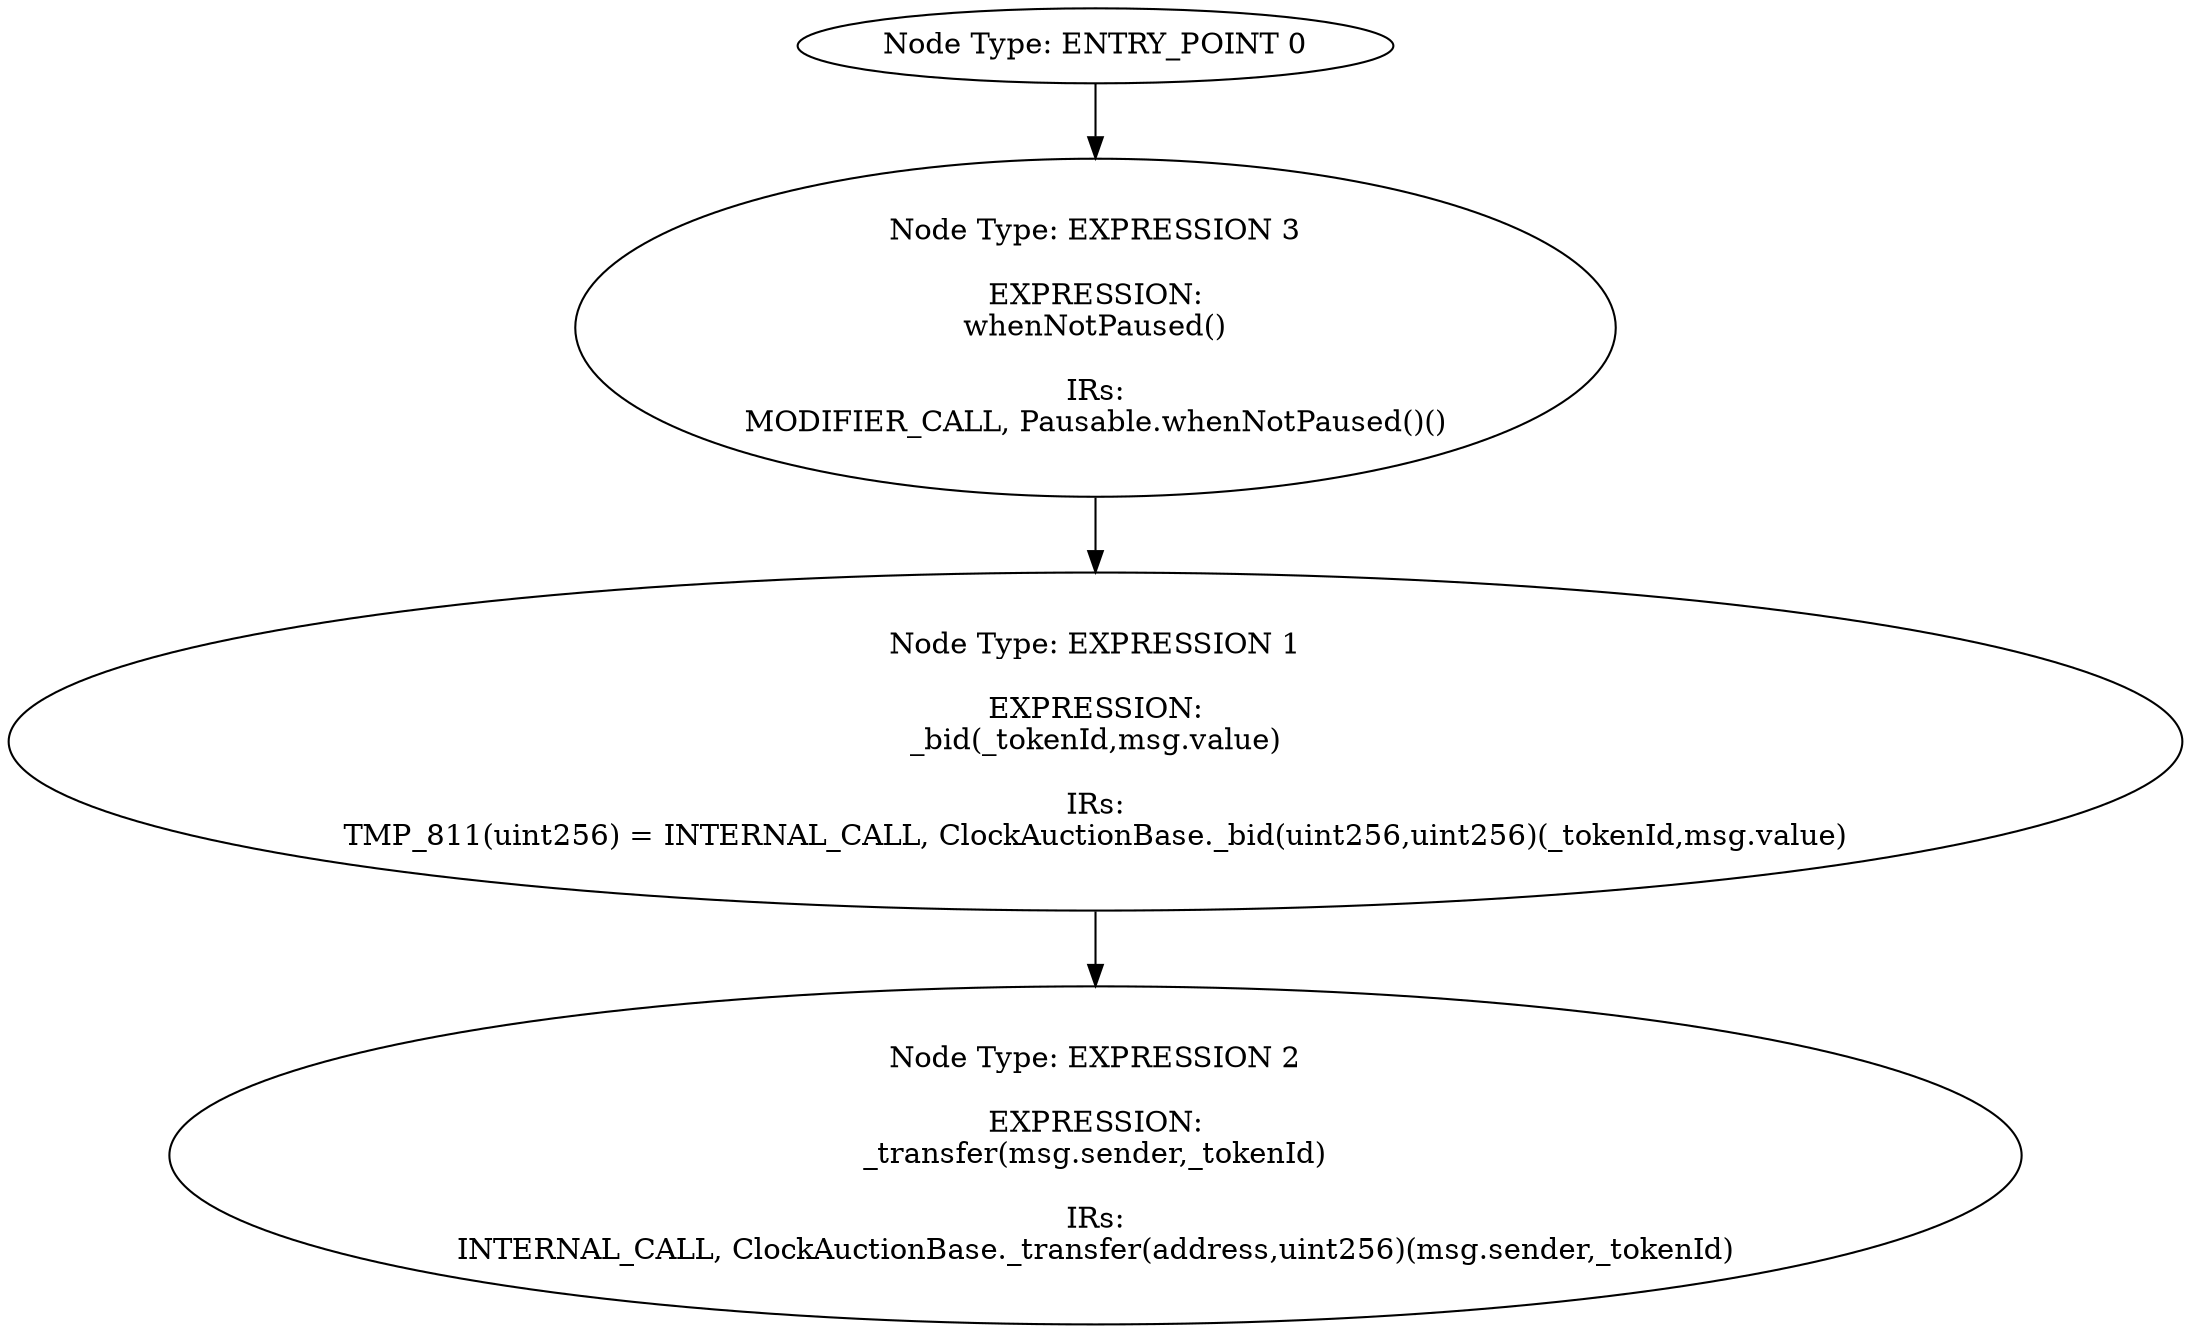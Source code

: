 digraph{
0[label="Node Type: ENTRY_POINT 0
"];
0->3;
1[label="Node Type: EXPRESSION 1

EXPRESSION:
_bid(_tokenId,msg.value)

IRs:
TMP_811(uint256) = INTERNAL_CALL, ClockAuctionBase._bid(uint256,uint256)(_tokenId,msg.value)"];
1->2;
2[label="Node Type: EXPRESSION 2

EXPRESSION:
_transfer(msg.sender,_tokenId)

IRs:
INTERNAL_CALL, ClockAuctionBase._transfer(address,uint256)(msg.sender,_tokenId)"];
3[label="Node Type: EXPRESSION 3

EXPRESSION:
whenNotPaused()

IRs:
MODIFIER_CALL, Pausable.whenNotPaused()()"];
3->1;
}
